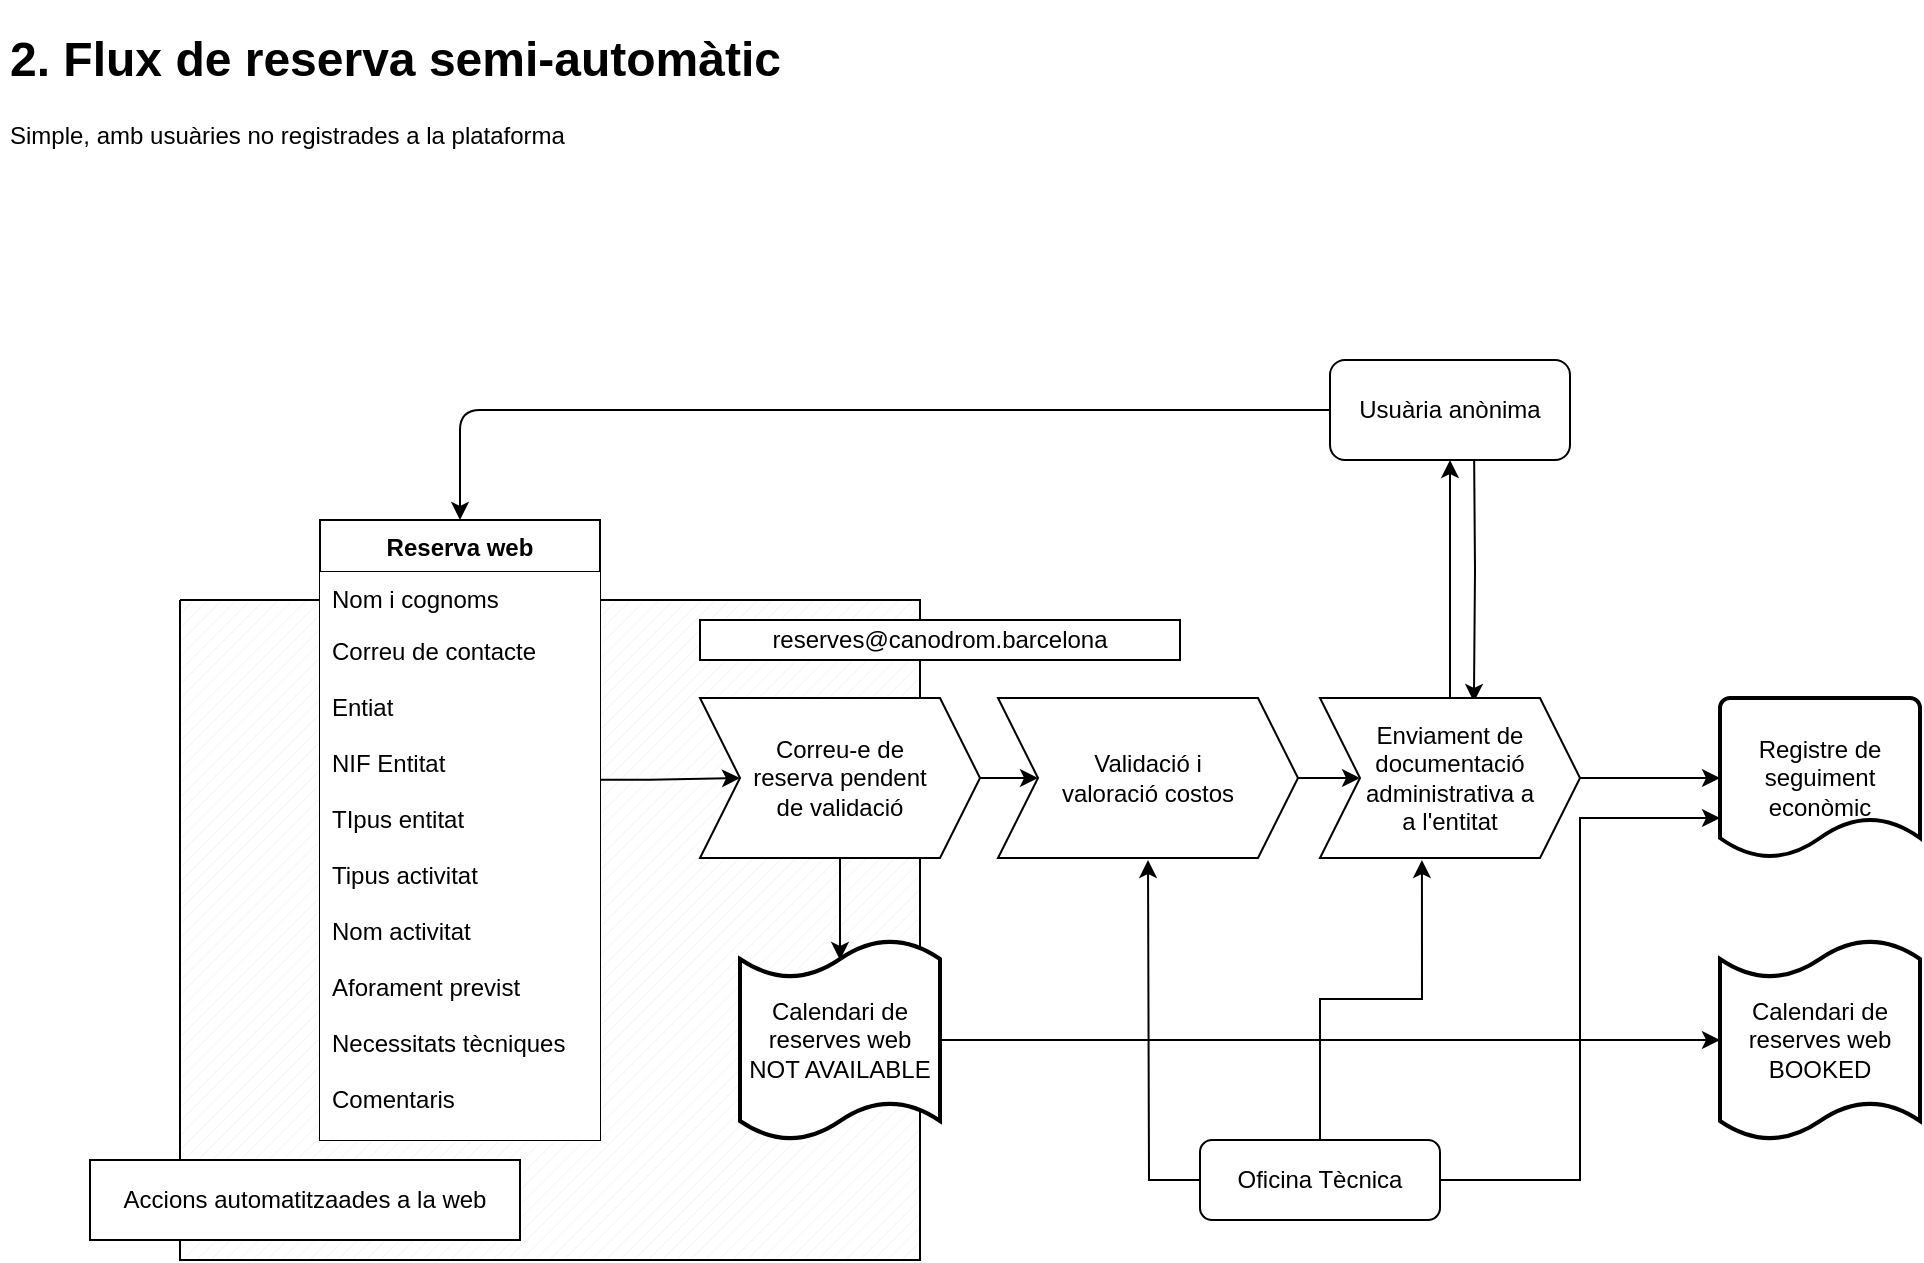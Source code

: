 <mxfile version="14.6.13" type="github"><diagram id="QWcHRJpWfeQXFMJefIEu" name="Page-1"><mxGraphModel dx="3869" dy="1640" grid="1" gridSize="10" guides="1" tooltips="1" connect="1" arrows="1" fold="1" page="1" pageScale="1" pageWidth="1169" pageHeight="827" math="0" shadow="0"><root><mxCell id="0"/><mxCell id="1" parent="0"/><mxCell id="AwSX1SjbMn1UK7kxIGxx-80" value="" style="verticalLabelPosition=bottom;verticalAlign=top;html=1;shape=mxgraph.basic.patternFillRect;fillStyle=diag;step=5;fillStrokeWidth=0.2;fillStrokeColor=#dddddd;" parent="1" vertex="1"><mxGeometry x="-1005" y="340" width="370" height="330" as="geometry"/></mxCell><mxCell id="AwSX1SjbMn1UK7kxIGxx-3" value="&lt;h1&gt;2. Flux de reserva semi-automàtic&lt;br&gt;&lt;/h1&gt;&lt;div&gt;Simple, amb usuàries no registrades a la plataforma&lt;br&gt;&lt;/div&gt;" style="text;html=1;strokeColor=none;fillColor=none;spacing=5;spacingTop=-20;whiteSpace=wrap;overflow=hidden;rounded=0;" parent="1" vertex="1"><mxGeometry x="-1095" y="50" width="435" height="120" as="geometry"/></mxCell><mxCell id="AwSX1SjbMn1UK7kxIGxx-49" style="edgeStyle=orthogonalEdgeStyle;rounded=0;orthogonalLoop=1;jettySize=auto;html=1;entryX=0.592;entryY=0.025;entryDx=0;entryDy=0;entryPerimeter=0;" parent="1" target="AwSX1SjbMn1UK7kxIGxx-33" edge="1"><mxGeometry relative="1" as="geometry"><mxPoint x="-358" y="260" as="sourcePoint"/></mxGeometry></mxCell><mxCell id="AwSX1SjbMn1UK7kxIGxx-4" value="Usuària anònima" style="rounded=1;whiteSpace=wrap;html=1;" parent="1" vertex="1"><mxGeometry x="-430" y="220" width="120" height="50" as="geometry"/></mxCell><mxCell id="AwSX1SjbMn1UK7kxIGxx-5" value="" style="endArrow=classic;html=1;exitX=0;exitY=0.5;exitDx=0;exitDy=0;" parent="1" source="AwSX1SjbMn1UK7kxIGxx-4" edge="1"><mxGeometry width="50" height="50" relative="1" as="geometry"><mxPoint x="-805" y="370" as="sourcePoint"/><mxPoint x="-865" y="300" as="targetPoint"/><Array as="points"><mxPoint x="-865" y="245"/></Array></mxGeometry></mxCell><mxCell id="AwSX1SjbMn1UK7kxIGxx-9" value="Reserva web" style="swimlane;fontStyle=1;childLayout=stackLayout;horizontal=1;startSize=26;horizontalStack=0;resizeParent=1;resizeParentMax=0;resizeLast=0;collapsible=1;marginBottom=0;" parent="1" vertex="1"><mxGeometry x="-935" y="300" width="140" height="310" as="geometry"/></mxCell><mxCell id="AwSX1SjbMn1UK7kxIGxx-10" value="Nom i cognoms" style="text;strokeColor=none;align=left;verticalAlign=top;spacingLeft=4;spacingRight=4;overflow=hidden;rotatable=0;points=[[0,0.5],[1,0.5]];portConstraint=eastwest;fillColor=#ffffff;" parent="AwSX1SjbMn1UK7kxIGxx-9" vertex="1"><mxGeometry y="26" width="140" height="26" as="geometry"/></mxCell><mxCell id="AwSX1SjbMn1UK7kxIGxx-11" value="Correu de contacte&#xA;&#xA;Entiat&#xA;&#xA;NIF Entitat&#xA;&#xA;TIpus entitat&#xA;&#xA;Tipus activitat&#xA;&#xA;Nom activitat&#xA;&#xA;Aforament previst&#xA;&#xA;Necessitats tècniques&#xA;&#xA;Comentaris&#xA;" style="text;align=left;verticalAlign=top;spacingLeft=4;spacingRight=4;overflow=hidden;rotatable=0;points=[[0,0.5],[1,0.5]];portConstraint=eastwest;fillColor=#ffffff;" parent="AwSX1SjbMn1UK7kxIGxx-9" vertex="1"><mxGeometry y="52" width="140" height="258" as="geometry"/></mxCell><mxCell id="AwSX1SjbMn1UK7kxIGxx-29" style="edgeStyle=orthogonalEdgeStyle;rounded=0;orthogonalLoop=1;jettySize=auto;html=1;exitX=1;exitY=0.5;exitDx=0;exitDy=0;entryX=0;entryY=0.5;entryDx=0;entryDy=0;" parent="1" source="AwSX1SjbMn1UK7kxIGxx-26" target="AwSX1SjbMn1UK7kxIGxx-28" edge="1"><mxGeometry relative="1" as="geometry"/></mxCell><mxCell id="AwSX1SjbMn1UK7kxIGxx-74" style="edgeStyle=orthogonalEdgeStyle;rounded=0;orthogonalLoop=1;jettySize=auto;html=1;exitX=0.5;exitY=1;exitDx=0;exitDy=0;entryX=0.5;entryY=0.1;entryDx=0;entryDy=0;entryPerimeter=0;" parent="1" source="AwSX1SjbMn1UK7kxIGxx-26" target="AwSX1SjbMn1UK7kxIGxx-73" edge="1"><mxGeometry relative="1" as="geometry"/></mxCell><mxCell id="AwSX1SjbMn1UK7kxIGxx-26" value="Correu-e de&lt;br&gt;&lt;div&gt; reserva pendent &lt;br&gt;&lt;/div&gt;&lt;div&gt;de validació&lt;/div&gt;" style="shape=step;perimeter=stepPerimeter;whiteSpace=wrap;html=1;fixedSize=1;" parent="1" vertex="1"><mxGeometry x="-745" y="389" width="140" height="80" as="geometry"/></mxCell><mxCell id="AwSX1SjbMn1UK7kxIGxx-27" style="edgeStyle=orthogonalEdgeStyle;rounded=0;orthogonalLoop=1;jettySize=auto;html=1;exitX=1;exitY=0.302;exitDx=0;exitDy=0;exitPerimeter=0;" parent="1" source="AwSX1SjbMn1UK7kxIGxx-11" target="AwSX1SjbMn1UK7kxIGxx-26" edge="1"><mxGeometry relative="1" as="geometry"><mxPoint x="-795" y="520" as="sourcePoint"/></mxGeometry></mxCell><mxCell id="AwSX1SjbMn1UK7kxIGxx-34" style="edgeStyle=orthogonalEdgeStyle;rounded=0;orthogonalLoop=1;jettySize=auto;html=1;exitX=1;exitY=0.5;exitDx=0;exitDy=0;entryX=0;entryY=0.5;entryDx=0;entryDy=0;" parent="1" source="AwSX1SjbMn1UK7kxIGxx-28" target="AwSX1SjbMn1UK7kxIGxx-33" edge="1"><mxGeometry relative="1" as="geometry"/></mxCell><mxCell id="AwSX1SjbMn1UK7kxIGxx-28" value="Validació i &lt;br&gt;valoració costos" style="shape=step;perimeter=stepPerimeter;whiteSpace=wrap;html=1;fixedSize=1;" parent="1" vertex="1"><mxGeometry x="-596" y="389" width="150" height="80" as="geometry"/></mxCell><mxCell id="AwSX1SjbMn1UK7kxIGxx-32" style="edgeStyle=orthogonalEdgeStyle;rounded=0;orthogonalLoop=1;jettySize=auto;html=1;" parent="1" source="AwSX1SjbMn1UK7kxIGxx-31" edge="1"><mxGeometry relative="1" as="geometry"><mxPoint x="-521" y="470" as="targetPoint"/></mxGeometry></mxCell><mxCell id="AwSX1SjbMn1UK7kxIGxx-48" style="edgeStyle=orthogonalEdgeStyle;rounded=0;orthogonalLoop=1;jettySize=auto;html=1;exitX=0.5;exitY=0;exitDx=0;exitDy=0;entryX=0.392;entryY=1.013;entryDx=0;entryDy=0;entryPerimeter=0;" parent="1" source="AwSX1SjbMn1UK7kxIGxx-31" target="AwSX1SjbMn1UK7kxIGxx-33" edge="1"><mxGeometry relative="1" as="geometry"/></mxCell><mxCell id="AwSX1SjbMn1UK7kxIGxx-78" style="edgeStyle=orthogonalEdgeStyle;rounded=0;orthogonalLoop=1;jettySize=auto;html=1;exitX=1;exitY=0.5;exitDx=0;exitDy=0;entryX=0;entryY=0.75;entryDx=0;entryDy=0;entryPerimeter=0;" parent="1" source="AwSX1SjbMn1UK7kxIGxx-31" target="AwSX1SjbMn1UK7kxIGxx-41" edge="1"><mxGeometry relative="1" as="geometry"/></mxCell><mxCell id="AwSX1SjbMn1UK7kxIGxx-31" value="Oficina Tècnica" style="rounded=1;whiteSpace=wrap;html=1;" parent="1" vertex="1"><mxGeometry x="-495" y="610" width="120" height="40" as="geometry"/></mxCell><mxCell id="AwSX1SjbMn1UK7kxIGxx-45" style="edgeStyle=orthogonalEdgeStyle;rounded=0;orthogonalLoop=1;jettySize=auto;html=1;exitX=1;exitY=0.5;exitDx=0;exitDy=0;" parent="1" source="AwSX1SjbMn1UK7kxIGxx-33" target="AwSX1SjbMn1UK7kxIGxx-41" edge="1"><mxGeometry relative="1" as="geometry"/></mxCell><mxCell id="AwSX1SjbMn1UK7kxIGxx-47" style="edgeStyle=orthogonalEdgeStyle;rounded=0;orthogonalLoop=1;jettySize=auto;html=1;exitX=0.5;exitY=0;exitDx=0;exitDy=0;" parent="1" source="AwSX1SjbMn1UK7kxIGxx-33" target="AwSX1SjbMn1UK7kxIGxx-4" edge="1"><mxGeometry relative="1" as="geometry"/></mxCell><mxCell id="AwSX1SjbMn1UK7kxIGxx-33" value="Enviament de documentació administrativa a&lt;br&gt;a l'entitat" style="shape=step;perimeter=stepPerimeter;whiteSpace=wrap;html=1;fixedSize=1;" parent="1" vertex="1"><mxGeometry x="-435" y="389" width="130" height="80" as="geometry"/></mxCell><mxCell id="AwSX1SjbMn1UK7kxIGxx-35" value="reserves@canodrom.barcelona" style="rounded=0;whiteSpace=wrap;html=1;" parent="1" vertex="1"><mxGeometry x="-745" y="350" width="240" height="20" as="geometry"/></mxCell><mxCell id="AwSX1SjbMn1UK7kxIGxx-41" value="Registre de seguiment econòmic" style="strokeWidth=2;html=1;shape=mxgraph.flowchart.document2;whiteSpace=wrap;size=0.25;" parent="1" vertex="1"><mxGeometry x="-235" y="389" width="100" height="80" as="geometry"/></mxCell><mxCell id="AwSX1SjbMn1UK7kxIGxx-71" value="&lt;div&gt;Calendari de reserves web&lt;/div&gt;&lt;div&gt;BOOKED&lt;br&gt;&lt;/div&gt;" style="shape=tape;whiteSpace=wrap;html=1;strokeWidth=2;size=0.19" parent="1" vertex="1"><mxGeometry x="-235" y="510" width="100" height="100" as="geometry"/></mxCell><mxCell id="AwSX1SjbMn1UK7kxIGxx-81" style="edgeStyle=orthogonalEdgeStyle;rounded=0;orthogonalLoop=1;jettySize=auto;html=1;exitX=1;exitY=0.5;exitDx=0;exitDy=0;exitPerimeter=0;entryX=0;entryY=0.5;entryDx=0;entryDy=0;entryPerimeter=0;" parent="1" source="AwSX1SjbMn1UK7kxIGxx-73" target="AwSX1SjbMn1UK7kxIGxx-71" edge="1"><mxGeometry relative="1" as="geometry"/></mxCell><mxCell id="AwSX1SjbMn1UK7kxIGxx-73" value="&lt;div&gt;Calendari de reserves web&lt;/div&gt;&lt;div&gt;NOT AVAILABLE&lt;br&gt;&lt;/div&gt;" style="shape=tape;whiteSpace=wrap;html=1;strokeWidth=2;size=0.19" parent="1" vertex="1"><mxGeometry x="-725" y="510" width="100" height="100" as="geometry"/></mxCell><mxCell id="AwSX1SjbMn1UK7kxIGxx-83" value="Accions automatitzaades a la web" style="rounded=0;whiteSpace=wrap;html=1;fillColor=#ffffff;" parent="1" vertex="1"><mxGeometry x="-1050" y="620" width="215" height="40" as="geometry"/></mxCell></root></mxGraphModel></diagram></mxfile>